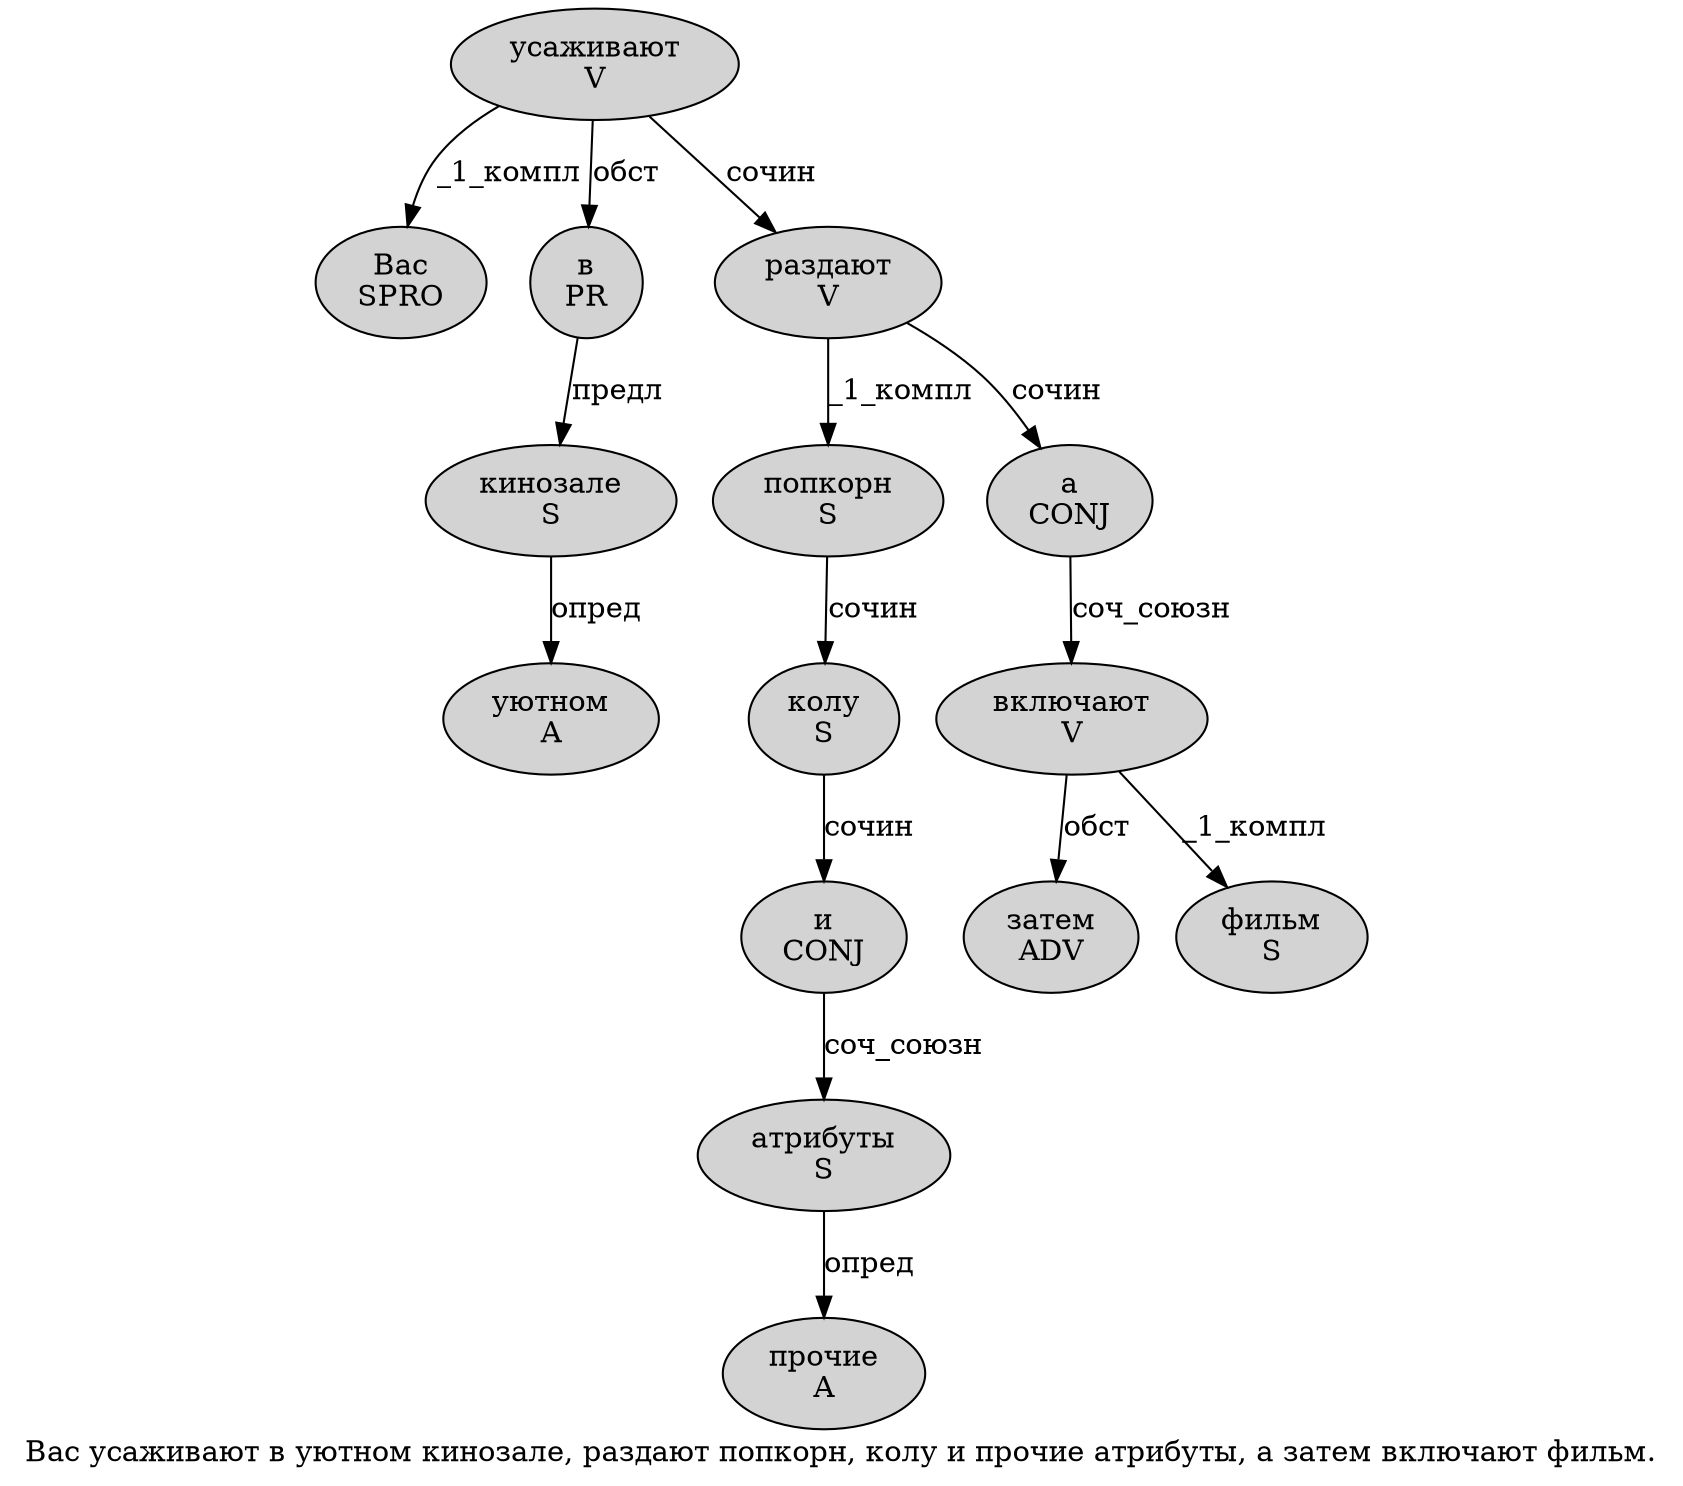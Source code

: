 digraph SENTENCE_2668 {
	graph [label="Вас усаживают в уютном кинозале, раздают попкорн, колу и прочие атрибуты, а затем включают фильм."]
	node [style=filled]
		0 [label="Вас
SPRO" color="" fillcolor=lightgray penwidth=1 shape=ellipse]
		1 [label="усаживают
V" color="" fillcolor=lightgray penwidth=1 shape=ellipse]
		2 [label="в
PR" color="" fillcolor=lightgray penwidth=1 shape=ellipse]
		3 [label="уютном
A" color="" fillcolor=lightgray penwidth=1 shape=ellipse]
		4 [label="кинозале
S" color="" fillcolor=lightgray penwidth=1 shape=ellipse]
		6 [label="раздают
V" color="" fillcolor=lightgray penwidth=1 shape=ellipse]
		7 [label="попкорн
S" color="" fillcolor=lightgray penwidth=1 shape=ellipse]
		9 [label="колу
S" color="" fillcolor=lightgray penwidth=1 shape=ellipse]
		10 [label="и
CONJ" color="" fillcolor=lightgray penwidth=1 shape=ellipse]
		11 [label="прочие
A" color="" fillcolor=lightgray penwidth=1 shape=ellipse]
		12 [label="атрибуты
S" color="" fillcolor=lightgray penwidth=1 shape=ellipse]
		14 [label="а
CONJ" color="" fillcolor=lightgray penwidth=1 shape=ellipse]
		15 [label="затем
ADV" color="" fillcolor=lightgray penwidth=1 shape=ellipse]
		16 [label="включают
V" color="" fillcolor=lightgray penwidth=1 shape=ellipse]
		17 [label="фильм
S" color="" fillcolor=lightgray penwidth=1 shape=ellipse]
			7 -> 9 [label="сочин"]
			10 -> 12 [label="соч_союзн"]
			4 -> 3 [label="опред"]
			6 -> 7 [label="_1_компл"]
			6 -> 14 [label="сочин"]
			14 -> 16 [label="соч_союзн"]
			1 -> 0 [label="_1_компл"]
			1 -> 2 [label="обст"]
			1 -> 6 [label="сочин"]
			16 -> 15 [label="обст"]
			16 -> 17 [label="_1_компл"]
			12 -> 11 [label="опред"]
			9 -> 10 [label="сочин"]
			2 -> 4 [label="предл"]
}
